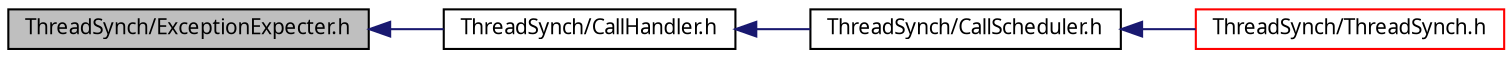 digraph G
{
  edge [fontname="FreeSans.ttf",fontsize=10,labelfontname="FreeSans.ttf",labelfontsize=10];
  node [fontname="FreeSans.ttf",fontsize=10,shape=record];
  rankdir=LR;
  Node1 [label="ThreadSynch/ExceptionExpecter.h",height=0.2,width=0.4,color="black", fillcolor="grey75", style="filled" fontcolor="black"];
  Node1 -> Node2 [dir=back,color="midnightblue",fontsize=10,style="solid"];
  Node2 [label="ThreadSynch/CallHandler.h",height=0.2,width=0.4,color="black", fillcolor="white", style="filled",URL="$_call_handler_8h.html"];
  Node2 -> Node3 [dir=back,color="midnightblue",fontsize=10,style="solid"];
  Node3 [label="ThreadSynch/CallScheduler.h",height=0.2,width=0.4,color="black", fillcolor="white", style="filled",URL="$_call_scheduler_8h.html"];
  Node3 -> Node4 [dir=back,color="midnightblue",fontsize=10,style="solid"];
  Node4 [label="ThreadSynch/ThreadSynch.h",height=0.2,width=0.4,color="red", fillcolor="white", style="filled",URL="$_thread_synch_8h.html"];
}

